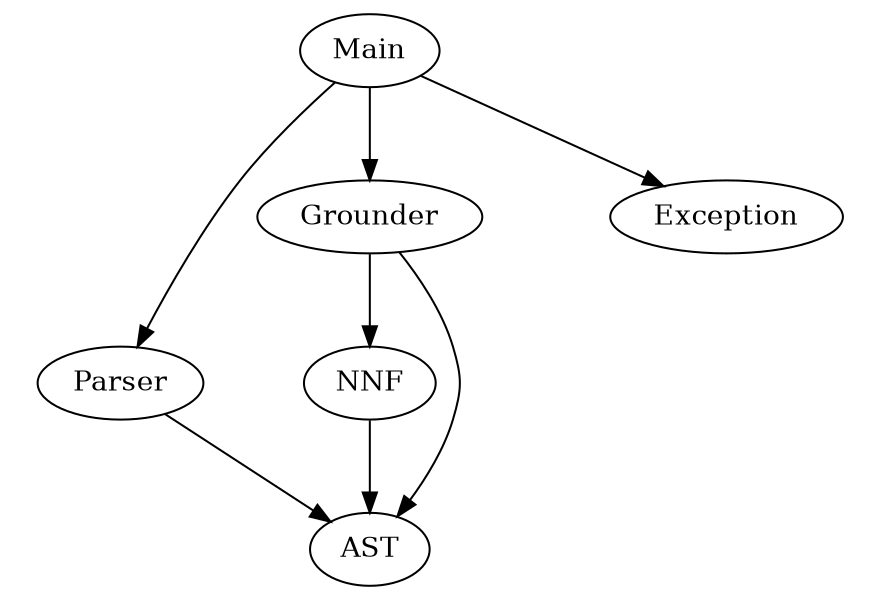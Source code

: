 digraph G {
size="6,4";
ratio="fill";
u5[label="Parser"];
u4[label="NNF"];
u3[label="Main"];
u2[label="Grounder"];
u1[label="Exception"];
u0[label="AST"];
u2 -> u0;
u2 -> u4;
u3 -> u1;
u3 -> u2;
u3 -> u5;
u4 -> u0;
u5 -> u0;

}

